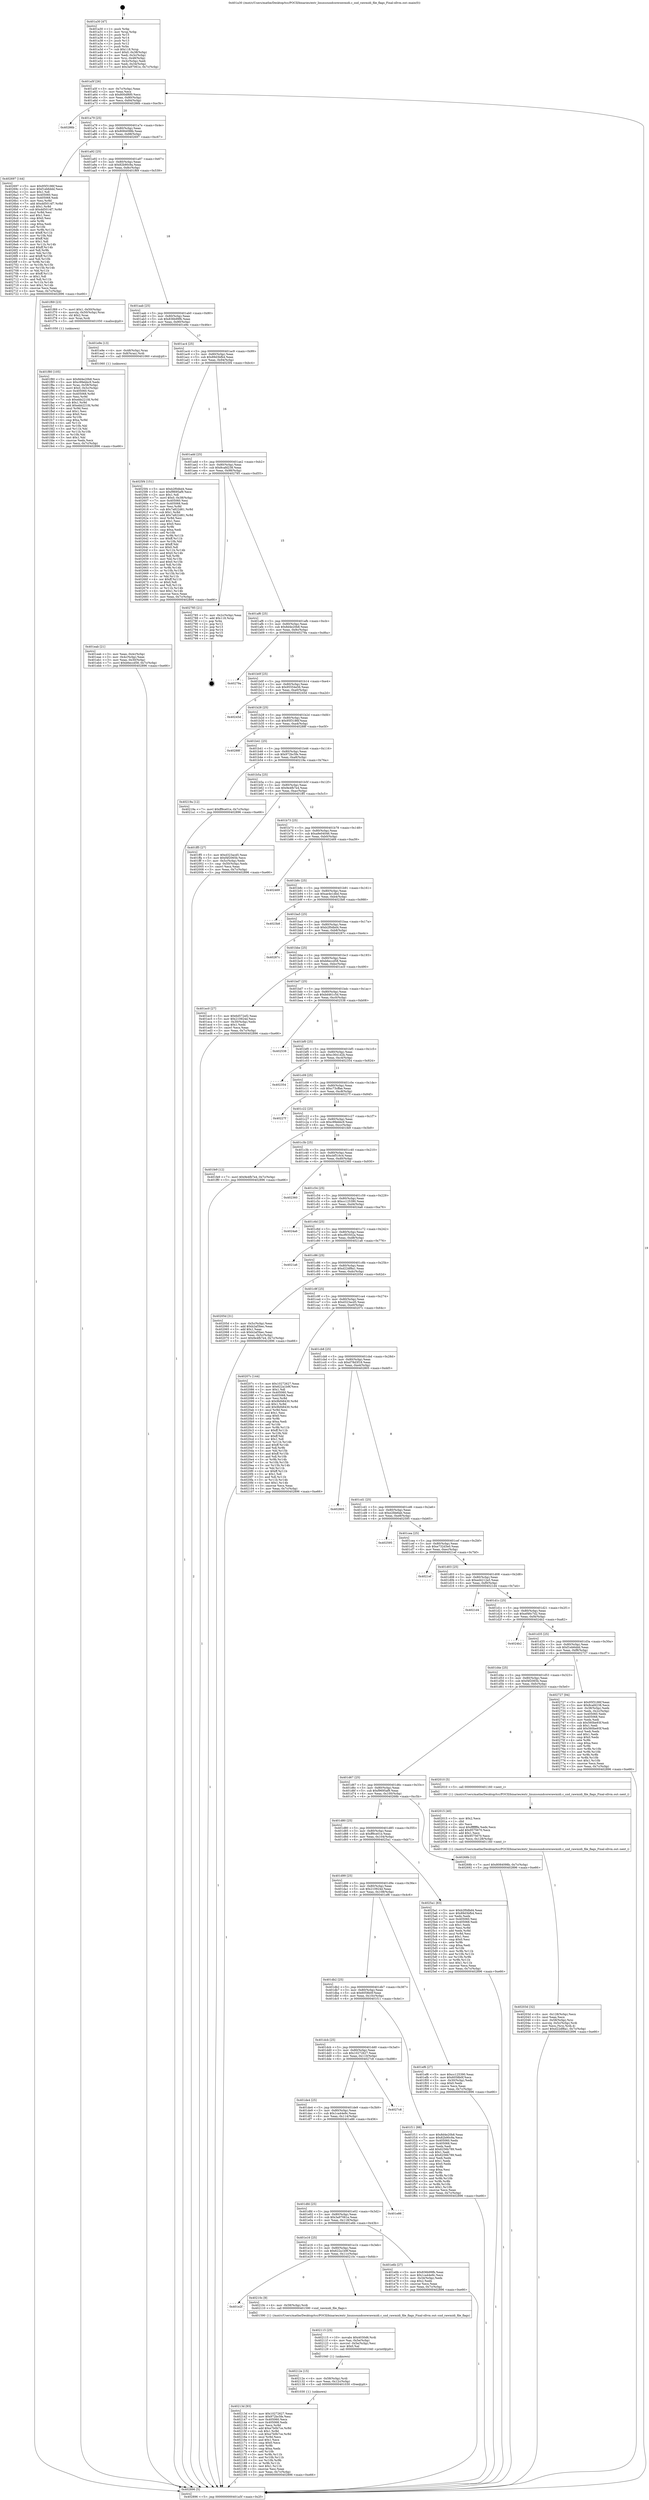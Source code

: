 digraph "0x401a30" {
  label = "0x401a30 (/mnt/c/Users/mathe/Desktop/tcc/POCII/binaries/extr_linuxsoundcorerawmidi.c_snd_rawmidi_file_flags_Final-ollvm.out::main(0))"
  labelloc = "t"
  node[shape=record]

  Entry [label="",width=0.3,height=0.3,shape=circle,fillcolor=black,style=filled]
  "0x401a5f" [label="{
     0x401a5f [26]\l
     | [instrs]\l
     &nbsp;&nbsp;0x401a5f \<+3\>: mov -0x7c(%rbp),%eax\l
     &nbsp;&nbsp;0x401a62 \<+2\>: mov %eax,%ecx\l
     &nbsp;&nbsp;0x401a64 \<+6\>: sub $0x800df6f0,%ecx\l
     &nbsp;&nbsp;0x401a6a \<+3\>: mov %eax,-0x80(%rbp)\l
     &nbsp;&nbsp;0x401a6d \<+6\>: mov %ecx,-0x84(%rbp)\l
     &nbsp;&nbsp;0x401a73 \<+6\>: je 000000000040286b \<main+0xe3b\>\l
  }"]
  "0x40286b" [label="{
     0x40286b\l
  }", style=dashed]
  "0x401a79" [label="{
     0x401a79 [25]\l
     | [instrs]\l
     &nbsp;&nbsp;0x401a79 \<+5\>: jmp 0000000000401a7e \<main+0x4e\>\l
     &nbsp;&nbsp;0x401a7e \<+3\>: mov -0x80(%rbp),%eax\l
     &nbsp;&nbsp;0x401a81 \<+5\>: sub $0x8084098b,%eax\l
     &nbsp;&nbsp;0x401a86 \<+6\>: mov %eax,-0x88(%rbp)\l
     &nbsp;&nbsp;0x401a8c \<+6\>: je 0000000000402697 \<main+0xc67\>\l
  }"]
  Exit [label="",width=0.3,height=0.3,shape=circle,fillcolor=black,style=filled,peripheries=2]
  "0x402697" [label="{
     0x402697 [144]\l
     | [instrs]\l
     &nbsp;&nbsp;0x402697 \<+5\>: mov $0x95f3186f,%eax\l
     &nbsp;&nbsp;0x40269c \<+5\>: mov $0xf1eb6ddd,%ecx\l
     &nbsp;&nbsp;0x4026a1 \<+2\>: mov $0x1,%dl\l
     &nbsp;&nbsp;0x4026a3 \<+7\>: mov 0x405060,%esi\l
     &nbsp;&nbsp;0x4026aa \<+7\>: mov 0x405068,%edi\l
     &nbsp;&nbsp;0x4026b1 \<+3\>: mov %esi,%r8d\l
     &nbsp;&nbsp;0x4026b4 \<+7\>: add $0xdd5014f7,%r8d\l
     &nbsp;&nbsp;0x4026bb \<+4\>: sub $0x1,%r8d\l
     &nbsp;&nbsp;0x4026bf \<+7\>: sub $0xdd5014f7,%r8d\l
     &nbsp;&nbsp;0x4026c6 \<+4\>: imul %r8d,%esi\l
     &nbsp;&nbsp;0x4026ca \<+3\>: and $0x1,%esi\l
     &nbsp;&nbsp;0x4026cd \<+3\>: cmp $0x0,%esi\l
     &nbsp;&nbsp;0x4026d0 \<+4\>: sete %r9b\l
     &nbsp;&nbsp;0x4026d4 \<+3\>: cmp $0xa,%edi\l
     &nbsp;&nbsp;0x4026d7 \<+4\>: setl %r10b\l
     &nbsp;&nbsp;0x4026db \<+3\>: mov %r9b,%r11b\l
     &nbsp;&nbsp;0x4026de \<+4\>: xor $0xff,%r11b\l
     &nbsp;&nbsp;0x4026e2 \<+3\>: mov %r10b,%bl\l
     &nbsp;&nbsp;0x4026e5 \<+3\>: xor $0xff,%bl\l
     &nbsp;&nbsp;0x4026e8 \<+3\>: xor $0x1,%dl\l
     &nbsp;&nbsp;0x4026eb \<+3\>: mov %r11b,%r14b\l
     &nbsp;&nbsp;0x4026ee \<+4\>: and $0xff,%r14b\l
     &nbsp;&nbsp;0x4026f2 \<+3\>: and %dl,%r9b\l
     &nbsp;&nbsp;0x4026f5 \<+3\>: mov %bl,%r15b\l
     &nbsp;&nbsp;0x4026f8 \<+4\>: and $0xff,%r15b\l
     &nbsp;&nbsp;0x4026fc \<+3\>: and %dl,%r10b\l
     &nbsp;&nbsp;0x4026ff \<+3\>: or %r9b,%r14b\l
     &nbsp;&nbsp;0x402702 \<+3\>: or %r10b,%r15b\l
     &nbsp;&nbsp;0x402705 \<+3\>: xor %r15b,%r14b\l
     &nbsp;&nbsp;0x402708 \<+3\>: or %bl,%r11b\l
     &nbsp;&nbsp;0x40270b \<+4\>: xor $0xff,%r11b\l
     &nbsp;&nbsp;0x40270f \<+3\>: or $0x1,%dl\l
     &nbsp;&nbsp;0x402712 \<+3\>: and %dl,%r11b\l
     &nbsp;&nbsp;0x402715 \<+3\>: or %r11b,%r14b\l
     &nbsp;&nbsp;0x402718 \<+4\>: test $0x1,%r14b\l
     &nbsp;&nbsp;0x40271c \<+3\>: cmovne %ecx,%eax\l
     &nbsp;&nbsp;0x40271f \<+3\>: mov %eax,-0x7c(%rbp)\l
     &nbsp;&nbsp;0x402722 \<+5\>: jmp 0000000000402896 \<main+0xe66\>\l
  }"]
  "0x401a92" [label="{
     0x401a92 [25]\l
     | [instrs]\l
     &nbsp;&nbsp;0x401a92 \<+5\>: jmp 0000000000401a97 \<main+0x67\>\l
     &nbsp;&nbsp;0x401a97 \<+3\>: mov -0x80(%rbp),%eax\l
     &nbsp;&nbsp;0x401a9a \<+5\>: sub $0x82b90c9a,%eax\l
     &nbsp;&nbsp;0x401a9f \<+6\>: mov %eax,-0x8c(%rbp)\l
     &nbsp;&nbsp;0x401aa5 \<+6\>: je 0000000000401f69 \<main+0x539\>\l
  }"]
  "0x40213d" [label="{
     0x40213d [93]\l
     | [instrs]\l
     &nbsp;&nbsp;0x40213d \<+5\>: mov $0x10272627,%eax\l
     &nbsp;&nbsp;0x402142 \<+5\>: mov $0x972bc5fe,%esi\l
     &nbsp;&nbsp;0x402147 \<+7\>: mov 0x405060,%ecx\l
     &nbsp;&nbsp;0x40214e \<+7\>: mov 0x405068,%edx\l
     &nbsp;&nbsp;0x402155 \<+3\>: mov %ecx,%r8d\l
     &nbsp;&nbsp;0x402158 \<+7\>: add $0xe7b0b7ce,%r8d\l
     &nbsp;&nbsp;0x40215f \<+4\>: sub $0x1,%r8d\l
     &nbsp;&nbsp;0x402163 \<+7\>: sub $0xe7b0b7ce,%r8d\l
     &nbsp;&nbsp;0x40216a \<+4\>: imul %r8d,%ecx\l
     &nbsp;&nbsp;0x40216e \<+3\>: and $0x1,%ecx\l
     &nbsp;&nbsp;0x402171 \<+3\>: cmp $0x0,%ecx\l
     &nbsp;&nbsp;0x402174 \<+4\>: sete %r9b\l
     &nbsp;&nbsp;0x402178 \<+3\>: cmp $0xa,%edx\l
     &nbsp;&nbsp;0x40217b \<+4\>: setl %r10b\l
     &nbsp;&nbsp;0x40217f \<+3\>: mov %r9b,%r11b\l
     &nbsp;&nbsp;0x402182 \<+3\>: and %r10b,%r11b\l
     &nbsp;&nbsp;0x402185 \<+3\>: xor %r10b,%r9b\l
     &nbsp;&nbsp;0x402188 \<+3\>: or %r9b,%r11b\l
     &nbsp;&nbsp;0x40218b \<+4\>: test $0x1,%r11b\l
     &nbsp;&nbsp;0x40218f \<+3\>: cmovne %esi,%eax\l
     &nbsp;&nbsp;0x402192 \<+3\>: mov %eax,-0x7c(%rbp)\l
     &nbsp;&nbsp;0x402195 \<+5\>: jmp 0000000000402896 \<main+0xe66\>\l
  }"]
  "0x401f69" [label="{
     0x401f69 [23]\l
     | [instrs]\l
     &nbsp;&nbsp;0x401f69 \<+7\>: movl $0x1,-0x50(%rbp)\l
     &nbsp;&nbsp;0x401f70 \<+4\>: movslq -0x50(%rbp),%rax\l
     &nbsp;&nbsp;0x401f74 \<+4\>: shl $0x2,%rax\l
     &nbsp;&nbsp;0x401f78 \<+3\>: mov %rax,%rdi\l
     &nbsp;&nbsp;0x401f7b \<+5\>: call 0000000000401050 \<malloc@plt\>\l
     | [calls]\l
     &nbsp;&nbsp;0x401050 \{1\} (unknown)\l
  }"]
  "0x401aab" [label="{
     0x401aab [25]\l
     | [instrs]\l
     &nbsp;&nbsp;0x401aab \<+5\>: jmp 0000000000401ab0 \<main+0x80\>\l
     &nbsp;&nbsp;0x401ab0 \<+3\>: mov -0x80(%rbp),%eax\l
     &nbsp;&nbsp;0x401ab3 \<+5\>: sub $0x836b99fb,%eax\l
     &nbsp;&nbsp;0x401ab8 \<+6\>: mov %eax,-0x90(%rbp)\l
     &nbsp;&nbsp;0x401abe \<+6\>: je 0000000000401e9e \<main+0x46e\>\l
  }"]
  "0x40212e" [label="{
     0x40212e [15]\l
     | [instrs]\l
     &nbsp;&nbsp;0x40212e \<+4\>: mov -0x58(%rbp),%rdi\l
     &nbsp;&nbsp;0x402132 \<+6\>: mov %eax,-0x12c(%rbp)\l
     &nbsp;&nbsp;0x402138 \<+5\>: call 0000000000401030 \<free@plt\>\l
     | [calls]\l
     &nbsp;&nbsp;0x401030 \{1\} (unknown)\l
  }"]
  "0x401e9e" [label="{
     0x401e9e [13]\l
     | [instrs]\l
     &nbsp;&nbsp;0x401e9e \<+4\>: mov -0x48(%rbp),%rax\l
     &nbsp;&nbsp;0x401ea2 \<+4\>: mov 0x8(%rax),%rdi\l
     &nbsp;&nbsp;0x401ea6 \<+5\>: call 0000000000401060 \<atoi@plt\>\l
     | [calls]\l
     &nbsp;&nbsp;0x401060 \{1\} (unknown)\l
  }"]
  "0x401ac4" [label="{
     0x401ac4 [25]\l
     | [instrs]\l
     &nbsp;&nbsp;0x401ac4 \<+5\>: jmp 0000000000401ac9 \<main+0x99\>\l
     &nbsp;&nbsp;0x401ac9 \<+3\>: mov -0x80(%rbp),%eax\l
     &nbsp;&nbsp;0x401acc \<+5\>: sub $0x89d3bfb4,%eax\l
     &nbsp;&nbsp;0x401ad1 \<+6\>: mov %eax,-0x94(%rbp)\l
     &nbsp;&nbsp;0x401ad7 \<+6\>: je 00000000004025f4 \<main+0xbc4\>\l
  }"]
  "0x402115" [label="{
     0x402115 [25]\l
     | [instrs]\l
     &nbsp;&nbsp;0x402115 \<+10\>: movabs $0x4030d6,%rdi\l
     &nbsp;&nbsp;0x40211f \<+4\>: mov %ax,-0x5e(%rbp)\l
     &nbsp;&nbsp;0x402123 \<+4\>: movzwl -0x5e(%rbp),%esi\l
     &nbsp;&nbsp;0x402127 \<+2\>: mov $0x0,%al\l
     &nbsp;&nbsp;0x402129 \<+5\>: call 0000000000401040 \<printf@plt\>\l
     | [calls]\l
     &nbsp;&nbsp;0x401040 \{1\} (unknown)\l
  }"]
  "0x4025f4" [label="{
     0x4025f4 [151]\l
     | [instrs]\l
     &nbsp;&nbsp;0x4025f4 \<+5\>: mov $0xb2f0dbd4,%eax\l
     &nbsp;&nbsp;0x4025f9 \<+5\>: mov $0xf9695af9,%ecx\l
     &nbsp;&nbsp;0x4025fe \<+2\>: mov $0x1,%dl\l
     &nbsp;&nbsp;0x402600 \<+7\>: movl $0x0,-0x38(%rbp)\l
     &nbsp;&nbsp;0x402607 \<+7\>: mov 0x405060,%esi\l
     &nbsp;&nbsp;0x40260e \<+7\>: mov 0x405068,%edi\l
     &nbsp;&nbsp;0x402615 \<+3\>: mov %esi,%r8d\l
     &nbsp;&nbsp;0x402618 \<+7\>: sub $0x7a822d61,%r8d\l
     &nbsp;&nbsp;0x40261f \<+4\>: sub $0x1,%r8d\l
     &nbsp;&nbsp;0x402623 \<+7\>: add $0x7a822d61,%r8d\l
     &nbsp;&nbsp;0x40262a \<+4\>: imul %r8d,%esi\l
     &nbsp;&nbsp;0x40262e \<+3\>: and $0x1,%esi\l
     &nbsp;&nbsp;0x402631 \<+3\>: cmp $0x0,%esi\l
     &nbsp;&nbsp;0x402634 \<+4\>: sete %r9b\l
     &nbsp;&nbsp;0x402638 \<+3\>: cmp $0xa,%edi\l
     &nbsp;&nbsp;0x40263b \<+4\>: setl %r10b\l
     &nbsp;&nbsp;0x40263f \<+3\>: mov %r9b,%r11b\l
     &nbsp;&nbsp;0x402642 \<+4\>: xor $0xff,%r11b\l
     &nbsp;&nbsp;0x402646 \<+3\>: mov %r10b,%bl\l
     &nbsp;&nbsp;0x402649 \<+3\>: xor $0xff,%bl\l
     &nbsp;&nbsp;0x40264c \<+3\>: xor $0x0,%dl\l
     &nbsp;&nbsp;0x40264f \<+3\>: mov %r11b,%r14b\l
     &nbsp;&nbsp;0x402652 \<+4\>: and $0x0,%r14b\l
     &nbsp;&nbsp;0x402656 \<+3\>: and %dl,%r9b\l
     &nbsp;&nbsp;0x402659 \<+3\>: mov %bl,%r15b\l
     &nbsp;&nbsp;0x40265c \<+4\>: and $0x0,%r15b\l
     &nbsp;&nbsp;0x402660 \<+3\>: and %dl,%r10b\l
     &nbsp;&nbsp;0x402663 \<+3\>: or %r9b,%r14b\l
     &nbsp;&nbsp;0x402666 \<+3\>: or %r10b,%r15b\l
     &nbsp;&nbsp;0x402669 \<+3\>: xor %r15b,%r14b\l
     &nbsp;&nbsp;0x40266c \<+3\>: or %bl,%r11b\l
     &nbsp;&nbsp;0x40266f \<+4\>: xor $0xff,%r11b\l
     &nbsp;&nbsp;0x402673 \<+3\>: or $0x0,%dl\l
     &nbsp;&nbsp;0x402676 \<+3\>: and %dl,%r11b\l
     &nbsp;&nbsp;0x402679 \<+3\>: or %r11b,%r14b\l
     &nbsp;&nbsp;0x40267c \<+4\>: test $0x1,%r14b\l
     &nbsp;&nbsp;0x402680 \<+3\>: cmovne %ecx,%eax\l
     &nbsp;&nbsp;0x402683 \<+3\>: mov %eax,-0x7c(%rbp)\l
     &nbsp;&nbsp;0x402686 \<+5\>: jmp 0000000000402896 \<main+0xe66\>\l
  }"]
  "0x401add" [label="{
     0x401add [25]\l
     | [instrs]\l
     &nbsp;&nbsp;0x401add \<+5\>: jmp 0000000000401ae2 \<main+0xb2\>\l
     &nbsp;&nbsp;0x401ae2 \<+3\>: mov -0x80(%rbp),%eax\l
     &nbsp;&nbsp;0x401ae5 \<+5\>: sub $0x8cafd238,%eax\l
     &nbsp;&nbsp;0x401aea \<+6\>: mov %eax,-0x98(%rbp)\l
     &nbsp;&nbsp;0x401af0 \<+6\>: je 0000000000402785 \<main+0xd55\>\l
  }"]
  "0x401e2f" [label="{
     0x401e2f\l
  }", style=dashed]
  "0x402785" [label="{
     0x402785 [21]\l
     | [instrs]\l
     &nbsp;&nbsp;0x402785 \<+3\>: mov -0x2c(%rbp),%eax\l
     &nbsp;&nbsp;0x402788 \<+7\>: add $0x118,%rsp\l
     &nbsp;&nbsp;0x40278f \<+1\>: pop %rbx\l
     &nbsp;&nbsp;0x402790 \<+2\>: pop %r12\l
     &nbsp;&nbsp;0x402792 \<+2\>: pop %r13\l
     &nbsp;&nbsp;0x402794 \<+2\>: pop %r14\l
     &nbsp;&nbsp;0x402796 \<+2\>: pop %r15\l
     &nbsp;&nbsp;0x402798 \<+1\>: pop %rbp\l
     &nbsp;&nbsp;0x402799 \<+1\>: ret\l
  }"]
  "0x401af6" [label="{
     0x401af6 [25]\l
     | [instrs]\l
     &nbsp;&nbsp;0x401af6 \<+5\>: jmp 0000000000401afb \<main+0xcb\>\l
     &nbsp;&nbsp;0x401afb \<+3\>: mov -0x80(%rbp),%eax\l
     &nbsp;&nbsp;0x401afe \<+5\>: sub $0x8d4e20b8,%eax\l
     &nbsp;&nbsp;0x401b03 \<+6\>: mov %eax,-0x9c(%rbp)\l
     &nbsp;&nbsp;0x401b09 \<+6\>: je 000000000040279a \<main+0xd6a\>\l
  }"]
  "0x40210c" [label="{
     0x40210c [9]\l
     | [instrs]\l
     &nbsp;&nbsp;0x40210c \<+4\>: mov -0x58(%rbp),%rdi\l
     &nbsp;&nbsp;0x402110 \<+5\>: call 0000000000401590 \<snd_rawmidi_file_flags\>\l
     | [calls]\l
     &nbsp;&nbsp;0x401590 \{1\} (/mnt/c/Users/mathe/Desktop/tcc/POCII/binaries/extr_linuxsoundcorerawmidi.c_snd_rawmidi_file_flags_Final-ollvm.out::snd_rawmidi_file_flags)\l
  }"]
  "0x40279a" [label="{
     0x40279a\l
  }", style=dashed]
  "0x401b0f" [label="{
     0x401b0f [25]\l
     | [instrs]\l
     &nbsp;&nbsp;0x401b0f \<+5\>: jmp 0000000000401b14 \<main+0xe4\>\l
     &nbsp;&nbsp;0x401b14 \<+3\>: mov -0x80(%rbp),%eax\l
     &nbsp;&nbsp;0x401b17 \<+5\>: sub $0x95554e56,%eax\l
     &nbsp;&nbsp;0x401b1c \<+6\>: mov %eax,-0xa0(%rbp)\l
     &nbsp;&nbsp;0x401b22 \<+6\>: je 000000000040245d \<main+0xa2d\>\l
  }"]
  "0x40203d" [label="{
     0x40203d [32]\l
     | [instrs]\l
     &nbsp;&nbsp;0x40203d \<+6\>: mov -0x128(%rbp),%ecx\l
     &nbsp;&nbsp;0x402043 \<+3\>: imul %eax,%ecx\l
     &nbsp;&nbsp;0x402046 \<+4\>: mov -0x58(%rbp),%rsi\l
     &nbsp;&nbsp;0x40204a \<+4\>: movslq -0x5c(%rbp),%rdi\l
     &nbsp;&nbsp;0x40204e \<+3\>: mov %ecx,(%rsi,%rdi,4)\l
     &nbsp;&nbsp;0x402051 \<+7\>: movl $0xd22df8a1,-0x7c(%rbp)\l
     &nbsp;&nbsp;0x402058 \<+5\>: jmp 0000000000402896 \<main+0xe66\>\l
  }"]
  "0x40245d" [label="{
     0x40245d\l
  }", style=dashed]
  "0x401b28" [label="{
     0x401b28 [25]\l
     | [instrs]\l
     &nbsp;&nbsp;0x401b28 \<+5\>: jmp 0000000000401b2d \<main+0xfd\>\l
     &nbsp;&nbsp;0x401b2d \<+3\>: mov -0x80(%rbp),%eax\l
     &nbsp;&nbsp;0x401b30 \<+5\>: sub $0x95f3186f,%eax\l
     &nbsp;&nbsp;0x401b35 \<+6\>: mov %eax,-0xa4(%rbp)\l
     &nbsp;&nbsp;0x401b3b \<+6\>: je 000000000040288f \<main+0xe5f\>\l
  }"]
  "0x402015" [label="{
     0x402015 [40]\l
     | [instrs]\l
     &nbsp;&nbsp;0x402015 \<+5\>: mov $0x2,%ecx\l
     &nbsp;&nbsp;0x40201a \<+1\>: cltd\l
     &nbsp;&nbsp;0x40201b \<+2\>: idiv %ecx\l
     &nbsp;&nbsp;0x40201d \<+6\>: imul $0xfffffffe,%edx,%ecx\l
     &nbsp;&nbsp;0x402023 \<+6\>: add $0x9575670,%ecx\l
     &nbsp;&nbsp;0x402029 \<+3\>: add $0x1,%ecx\l
     &nbsp;&nbsp;0x40202c \<+6\>: sub $0x9575670,%ecx\l
     &nbsp;&nbsp;0x402032 \<+6\>: mov %ecx,-0x128(%rbp)\l
     &nbsp;&nbsp;0x402038 \<+5\>: call 0000000000401160 \<next_i\>\l
     | [calls]\l
     &nbsp;&nbsp;0x401160 \{1\} (/mnt/c/Users/mathe/Desktop/tcc/POCII/binaries/extr_linuxsoundcorerawmidi.c_snd_rawmidi_file_flags_Final-ollvm.out::next_i)\l
  }"]
  "0x40288f" [label="{
     0x40288f\l
  }", style=dashed]
  "0x401b41" [label="{
     0x401b41 [25]\l
     | [instrs]\l
     &nbsp;&nbsp;0x401b41 \<+5\>: jmp 0000000000401b46 \<main+0x116\>\l
     &nbsp;&nbsp;0x401b46 \<+3\>: mov -0x80(%rbp),%eax\l
     &nbsp;&nbsp;0x401b49 \<+5\>: sub $0x972bc5fe,%eax\l
     &nbsp;&nbsp;0x401b4e \<+6\>: mov %eax,-0xa8(%rbp)\l
     &nbsp;&nbsp;0x401b54 \<+6\>: je 000000000040219a \<main+0x76a\>\l
  }"]
  "0x401f80" [label="{
     0x401f80 [105]\l
     | [instrs]\l
     &nbsp;&nbsp;0x401f80 \<+5\>: mov $0x8d4e20b8,%ecx\l
     &nbsp;&nbsp;0x401f85 \<+5\>: mov $0xc99ebbc9,%edx\l
     &nbsp;&nbsp;0x401f8a \<+4\>: mov %rax,-0x58(%rbp)\l
     &nbsp;&nbsp;0x401f8e \<+7\>: movl $0x0,-0x5c(%rbp)\l
     &nbsp;&nbsp;0x401f95 \<+7\>: mov 0x405060,%esi\l
     &nbsp;&nbsp;0x401f9c \<+8\>: mov 0x405068,%r8d\l
     &nbsp;&nbsp;0x401fa4 \<+3\>: mov %esi,%r9d\l
     &nbsp;&nbsp;0x401fa7 \<+7\>: sub $0xebb221fd,%r9d\l
     &nbsp;&nbsp;0x401fae \<+4\>: sub $0x1,%r9d\l
     &nbsp;&nbsp;0x401fb2 \<+7\>: add $0xebb221fd,%r9d\l
     &nbsp;&nbsp;0x401fb9 \<+4\>: imul %r9d,%esi\l
     &nbsp;&nbsp;0x401fbd \<+3\>: and $0x1,%esi\l
     &nbsp;&nbsp;0x401fc0 \<+3\>: cmp $0x0,%esi\l
     &nbsp;&nbsp;0x401fc3 \<+4\>: sete %r10b\l
     &nbsp;&nbsp;0x401fc7 \<+4\>: cmp $0xa,%r8d\l
     &nbsp;&nbsp;0x401fcb \<+4\>: setl %r11b\l
     &nbsp;&nbsp;0x401fcf \<+3\>: mov %r10b,%bl\l
     &nbsp;&nbsp;0x401fd2 \<+3\>: and %r11b,%bl\l
     &nbsp;&nbsp;0x401fd5 \<+3\>: xor %r11b,%r10b\l
     &nbsp;&nbsp;0x401fd8 \<+3\>: or %r10b,%bl\l
     &nbsp;&nbsp;0x401fdb \<+3\>: test $0x1,%bl\l
     &nbsp;&nbsp;0x401fde \<+3\>: cmovne %edx,%ecx\l
     &nbsp;&nbsp;0x401fe1 \<+3\>: mov %ecx,-0x7c(%rbp)\l
     &nbsp;&nbsp;0x401fe4 \<+5\>: jmp 0000000000402896 \<main+0xe66\>\l
  }"]
  "0x40219a" [label="{
     0x40219a [12]\l
     | [instrs]\l
     &nbsp;&nbsp;0x40219a \<+7\>: movl $0xff9ce01e,-0x7c(%rbp)\l
     &nbsp;&nbsp;0x4021a1 \<+5\>: jmp 0000000000402896 \<main+0xe66\>\l
  }"]
  "0x401b5a" [label="{
     0x401b5a [25]\l
     | [instrs]\l
     &nbsp;&nbsp;0x401b5a \<+5\>: jmp 0000000000401b5f \<main+0x12f\>\l
     &nbsp;&nbsp;0x401b5f \<+3\>: mov -0x80(%rbp),%eax\l
     &nbsp;&nbsp;0x401b62 \<+5\>: sub $0x9e4fb7e4,%eax\l
     &nbsp;&nbsp;0x401b67 \<+6\>: mov %eax,-0xac(%rbp)\l
     &nbsp;&nbsp;0x401b6d \<+6\>: je 0000000000401ff5 \<main+0x5c5\>\l
  }"]
  "0x401eab" [label="{
     0x401eab [21]\l
     | [instrs]\l
     &nbsp;&nbsp;0x401eab \<+3\>: mov %eax,-0x4c(%rbp)\l
     &nbsp;&nbsp;0x401eae \<+3\>: mov -0x4c(%rbp),%eax\l
     &nbsp;&nbsp;0x401eb1 \<+3\>: mov %eax,-0x30(%rbp)\l
     &nbsp;&nbsp;0x401eb4 \<+7\>: movl $0xb6eccd58,-0x7c(%rbp)\l
     &nbsp;&nbsp;0x401ebb \<+5\>: jmp 0000000000402896 \<main+0xe66\>\l
  }"]
  "0x401ff5" [label="{
     0x401ff5 [27]\l
     | [instrs]\l
     &nbsp;&nbsp;0x401ff5 \<+5\>: mov $0xd323acd5,%eax\l
     &nbsp;&nbsp;0x401ffa \<+5\>: mov $0xf4f2065b,%ecx\l
     &nbsp;&nbsp;0x401fff \<+3\>: mov -0x5c(%rbp),%edx\l
     &nbsp;&nbsp;0x402002 \<+3\>: cmp -0x50(%rbp),%edx\l
     &nbsp;&nbsp;0x402005 \<+3\>: cmovl %ecx,%eax\l
     &nbsp;&nbsp;0x402008 \<+3\>: mov %eax,-0x7c(%rbp)\l
     &nbsp;&nbsp;0x40200b \<+5\>: jmp 0000000000402896 \<main+0xe66\>\l
  }"]
  "0x401b73" [label="{
     0x401b73 [25]\l
     | [instrs]\l
     &nbsp;&nbsp;0x401b73 \<+5\>: jmp 0000000000401b78 \<main+0x148\>\l
     &nbsp;&nbsp;0x401b78 \<+3\>: mov -0x80(%rbp),%eax\l
     &nbsp;&nbsp;0x401b7b \<+5\>: sub $0xa9e04046,%eax\l
     &nbsp;&nbsp;0x401b80 \<+6\>: mov %eax,-0xb0(%rbp)\l
     &nbsp;&nbsp;0x401b86 \<+6\>: je 0000000000402469 \<main+0xa39\>\l
  }"]
  "0x401a30" [label="{
     0x401a30 [47]\l
     | [instrs]\l
     &nbsp;&nbsp;0x401a30 \<+1\>: push %rbp\l
     &nbsp;&nbsp;0x401a31 \<+3\>: mov %rsp,%rbp\l
     &nbsp;&nbsp;0x401a34 \<+2\>: push %r15\l
     &nbsp;&nbsp;0x401a36 \<+2\>: push %r14\l
     &nbsp;&nbsp;0x401a38 \<+2\>: push %r13\l
     &nbsp;&nbsp;0x401a3a \<+2\>: push %r12\l
     &nbsp;&nbsp;0x401a3c \<+1\>: push %rbx\l
     &nbsp;&nbsp;0x401a3d \<+7\>: sub $0x118,%rsp\l
     &nbsp;&nbsp;0x401a44 \<+7\>: movl $0x0,-0x38(%rbp)\l
     &nbsp;&nbsp;0x401a4b \<+3\>: mov %edi,-0x3c(%rbp)\l
     &nbsp;&nbsp;0x401a4e \<+4\>: mov %rsi,-0x48(%rbp)\l
     &nbsp;&nbsp;0x401a52 \<+3\>: mov -0x3c(%rbp),%edi\l
     &nbsp;&nbsp;0x401a55 \<+3\>: mov %edi,-0x34(%rbp)\l
     &nbsp;&nbsp;0x401a58 \<+7\>: movl $0x3a97061e,-0x7c(%rbp)\l
  }"]
  "0x402469" [label="{
     0x402469\l
  }", style=dashed]
  "0x401b8c" [label="{
     0x401b8c [25]\l
     | [instrs]\l
     &nbsp;&nbsp;0x401b8c \<+5\>: jmp 0000000000401b91 \<main+0x161\>\l
     &nbsp;&nbsp;0x401b91 \<+3\>: mov -0x80(%rbp),%eax\l
     &nbsp;&nbsp;0x401b94 \<+5\>: sub $0xae4e1dbd,%eax\l
     &nbsp;&nbsp;0x401b99 \<+6\>: mov %eax,-0xb4(%rbp)\l
     &nbsp;&nbsp;0x401b9f \<+6\>: je 00000000004023b8 \<main+0x988\>\l
  }"]
  "0x402896" [label="{
     0x402896 [5]\l
     | [instrs]\l
     &nbsp;&nbsp;0x402896 \<+5\>: jmp 0000000000401a5f \<main+0x2f\>\l
  }"]
  "0x4023b8" [label="{
     0x4023b8\l
  }", style=dashed]
  "0x401ba5" [label="{
     0x401ba5 [25]\l
     | [instrs]\l
     &nbsp;&nbsp;0x401ba5 \<+5\>: jmp 0000000000401baa \<main+0x17a\>\l
     &nbsp;&nbsp;0x401baa \<+3\>: mov -0x80(%rbp),%eax\l
     &nbsp;&nbsp;0x401bad \<+5\>: sub $0xb2f0dbd4,%eax\l
     &nbsp;&nbsp;0x401bb2 \<+6\>: mov %eax,-0xb8(%rbp)\l
     &nbsp;&nbsp;0x401bb8 \<+6\>: je 000000000040287c \<main+0xe4c\>\l
  }"]
  "0x401e16" [label="{
     0x401e16 [25]\l
     | [instrs]\l
     &nbsp;&nbsp;0x401e16 \<+5\>: jmp 0000000000401e1b \<main+0x3eb\>\l
     &nbsp;&nbsp;0x401e1b \<+3\>: mov -0x80(%rbp),%eax\l
     &nbsp;&nbsp;0x401e1e \<+5\>: sub $0x622a1b9f,%eax\l
     &nbsp;&nbsp;0x401e23 \<+6\>: mov %eax,-0x11c(%rbp)\l
     &nbsp;&nbsp;0x401e29 \<+6\>: je 000000000040210c \<main+0x6dc\>\l
  }"]
  "0x40287c" [label="{
     0x40287c\l
  }", style=dashed]
  "0x401bbe" [label="{
     0x401bbe [25]\l
     | [instrs]\l
     &nbsp;&nbsp;0x401bbe \<+5\>: jmp 0000000000401bc3 \<main+0x193\>\l
     &nbsp;&nbsp;0x401bc3 \<+3\>: mov -0x80(%rbp),%eax\l
     &nbsp;&nbsp;0x401bc6 \<+5\>: sub $0xb6eccd58,%eax\l
     &nbsp;&nbsp;0x401bcb \<+6\>: mov %eax,-0xbc(%rbp)\l
     &nbsp;&nbsp;0x401bd1 \<+6\>: je 0000000000401ec0 \<main+0x490\>\l
  }"]
  "0x401e6b" [label="{
     0x401e6b [27]\l
     | [instrs]\l
     &nbsp;&nbsp;0x401e6b \<+5\>: mov $0x836b99fb,%eax\l
     &nbsp;&nbsp;0x401e70 \<+5\>: mov $0x1ca44e9c,%ecx\l
     &nbsp;&nbsp;0x401e75 \<+3\>: mov -0x34(%rbp),%edx\l
     &nbsp;&nbsp;0x401e78 \<+3\>: cmp $0x2,%edx\l
     &nbsp;&nbsp;0x401e7b \<+3\>: cmovne %ecx,%eax\l
     &nbsp;&nbsp;0x401e7e \<+3\>: mov %eax,-0x7c(%rbp)\l
     &nbsp;&nbsp;0x401e81 \<+5\>: jmp 0000000000402896 \<main+0xe66\>\l
  }"]
  "0x401ec0" [label="{
     0x401ec0 [27]\l
     | [instrs]\l
     &nbsp;&nbsp;0x401ec0 \<+5\>: mov $0x6d572ef2,%eax\l
     &nbsp;&nbsp;0x401ec5 \<+5\>: mov $0x210924d,%ecx\l
     &nbsp;&nbsp;0x401eca \<+3\>: mov -0x30(%rbp),%edx\l
     &nbsp;&nbsp;0x401ecd \<+3\>: cmp $0x1,%edx\l
     &nbsp;&nbsp;0x401ed0 \<+3\>: cmovl %ecx,%eax\l
     &nbsp;&nbsp;0x401ed3 \<+3\>: mov %eax,-0x7c(%rbp)\l
     &nbsp;&nbsp;0x401ed6 \<+5\>: jmp 0000000000402896 \<main+0xe66\>\l
  }"]
  "0x401bd7" [label="{
     0x401bd7 [25]\l
     | [instrs]\l
     &nbsp;&nbsp;0x401bd7 \<+5\>: jmp 0000000000401bdc \<main+0x1ac\>\l
     &nbsp;&nbsp;0x401bdc \<+3\>: mov -0x80(%rbp),%eax\l
     &nbsp;&nbsp;0x401bdf \<+5\>: sub $0xbd461c5d,%eax\l
     &nbsp;&nbsp;0x401be4 \<+6\>: mov %eax,-0xc0(%rbp)\l
     &nbsp;&nbsp;0x401bea \<+6\>: je 0000000000402538 \<main+0xb08\>\l
  }"]
  "0x401dfd" [label="{
     0x401dfd [25]\l
     | [instrs]\l
     &nbsp;&nbsp;0x401dfd \<+5\>: jmp 0000000000401e02 \<main+0x3d2\>\l
     &nbsp;&nbsp;0x401e02 \<+3\>: mov -0x80(%rbp),%eax\l
     &nbsp;&nbsp;0x401e05 \<+5\>: sub $0x3a97061e,%eax\l
     &nbsp;&nbsp;0x401e0a \<+6\>: mov %eax,-0x118(%rbp)\l
     &nbsp;&nbsp;0x401e10 \<+6\>: je 0000000000401e6b \<main+0x43b\>\l
  }"]
  "0x402538" [label="{
     0x402538\l
  }", style=dashed]
  "0x401bf0" [label="{
     0x401bf0 [25]\l
     | [instrs]\l
     &nbsp;&nbsp;0x401bf0 \<+5\>: jmp 0000000000401bf5 \<main+0x1c5\>\l
     &nbsp;&nbsp;0x401bf5 \<+3\>: mov -0x80(%rbp),%eax\l
     &nbsp;&nbsp;0x401bf8 \<+5\>: sub $0xc3641d2b,%eax\l
     &nbsp;&nbsp;0x401bfd \<+6\>: mov %eax,-0xc4(%rbp)\l
     &nbsp;&nbsp;0x401c03 \<+6\>: je 0000000000402354 \<main+0x924\>\l
  }"]
  "0x401e86" [label="{
     0x401e86\l
  }", style=dashed]
  "0x402354" [label="{
     0x402354\l
  }", style=dashed]
  "0x401c09" [label="{
     0x401c09 [25]\l
     | [instrs]\l
     &nbsp;&nbsp;0x401c09 \<+5\>: jmp 0000000000401c0e \<main+0x1de\>\l
     &nbsp;&nbsp;0x401c0e \<+3\>: mov -0x80(%rbp),%eax\l
     &nbsp;&nbsp;0x401c11 \<+5\>: sub $0xc73cffae,%eax\l
     &nbsp;&nbsp;0x401c16 \<+6\>: mov %eax,-0xc8(%rbp)\l
     &nbsp;&nbsp;0x401c1c \<+6\>: je 000000000040227f \<main+0x84f\>\l
  }"]
  "0x401de4" [label="{
     0x401de4 [25]\l
     | [instrs]\l
     &nbsp;&nbsp;0x401de4 \<+5\>: jmp 0000000000401de9 \<main+0x3b9\>\l
     &nbsp;&nbsp;0x401de9 \<+3\>: mov -0x80(%rbp),%eax\l
     &nbsp;&nbsp;0x401dec \<+5\>: sub $0x1ca44e9c,%eax\l
     &nbsp;&nbsp;0x401df1 \<+6\>: mov %eax,-0x114(%rbp)\l
     &nbsp;&nbsp;0x401df7 \<+6\>: je 0000000000401e86 \<main+0x456\>\l
  }"]
  "0x40227f" [label="{
     0x40227f\l
  }", style=dashed]
  "0x401c22" [label="{
     0x401c22 [25]\l
     | [instrs]\l
     &nbsp;&nbsp;0x401c22 \<+5\>: jmp 0000000000401c27 \<main+0x1f7\>\l
     &nbsp;&nbsp;0x401c27 \<+3\>: mov -0x80(%rbp),%eax\l
     &nbsp;&nbsp;0x401c2a \<+5\>: sub $0xc99ebbc9,%eax\l
     &nbsp;&nbsp;0x401c2f \<+6\>: mov %eax,-0xcc(%rbp)\l
     &nbsp;&nbsp;0x401c35 \<+6\>: je 0000000000401fe9 \<main+0x5b9\>\l
  }"]
  "0x4027c8" [label="{
     0x4027c8\l
  }", style=dashed]
  "0x401fe9" [label="{
     0x401fe9 [12]\l
     | [instrs]\l
     &nbsp;&nbsp;0x401fe9 \<+7\>: movl $0x9e4fb7e4,-0x7c(%rbp)\l
     &nbsp;&nbsp;0x401ff0 \<+5\>: jmp 0000000000402896 \<main+0xe66\>\l
  }"]
  "0x401c3b" [label="{
     0x401c3b [25]\l
     | [instrs]\l
     &nbsp;&nbsp;0x401c3b \<+5\>: jmp 0000000000401c40 \<main+0x210\>\l
     &nbsp;&nbsp;0x401c40 \<+3\>: mov -0x80(%rbp),%eax\l
     &nbsp;&nbsp;0x401c43 \<+5\>: sub $0xcbf516c4,%eax\l
     &nbsp;&nbsp;0x401c48 \<+6\>: mov %eax,-0xd0(%rbp)\l
     &nbsp;&nbsp;0x401c4e \<+6\>: je 0000000000402360 \<main+0x930\>\l
  }"]
  "0x401dcb" [label="{
     0x401dcb [25]\l
     | [instrs]\l
     &nbsp;&nbsp;0x401dcb \<+5\>: jmp 0000000000401dd0 \<main+0x3a0\>\l
     &nbsp;&nbsp;0x401dd0 \<+3\>: mov -0x80(%rbp),%eax\l
     &nbsp;&nbsp;0x401dd3 \<+5\>: sub $0x10272627,%eax\l
     &nbsp;&nbsp;0x401dd8 \<+6\>: mov %eax,-0x110(%rbp)\l
     &nbsp;&nbsp;0x401dde \<+6\>: je 00000000004027c8 \<main+0xd98\>\l
  }"]
  "0x402360" [label="{
     0x402360\l
  }", style=dashed]
  "0x401c54" [label="{
     0x401c54 [25]\l
     | [instrs]\l
     &nbsp;&nbsp;0x401c54 \<+5\>: jmp 0000000000401c59 \<main+0x229\>\l
     &nbsp;&nbsp;0x401c59 \<+3\>: mov -0x80(%rbp),%eax\l
     &nbsp;&nbsp;0x401c5c \<+5\>: sub $0xcc125390,%eax\l
     &nbsp;&nbsp;0x401c61 \<+6\>: mov %eax,-0xd4(%rbp)\l
     &nbsp;&nbsp;0x401c67 \<+6\>: je 00000000004024a6 \<main+0xa76\>\l
  }"]
  "0x401f11" [label="{
     0x401f11 [88]\l
     | [instrs]\l
     &nbsp;&nbsp;0x401f11 \<+5\>: mov $0x8d4e20b8,%eax\l
     &nbsp;&nbsp;0x401f16 \<+5\>: mov $0x82b90c9a,%ecx\l
     &nbsp;&nbsp;0x401f1b \<+7\>: mov 0x405060,%edx\l
     &nbsp;&nbsp;0x401f22 \<+7\>: mov 0x405068,%esi\l
     &nbsp;&nbsp;0x401f29 \<+2\>: mov %edx,%edi\l
     &nbsp;&nbsp;0x401f2b \<+6\>: add $0x6256b789,%edi\l
     &nbsp;&nbsp;0x401f31 \<+3\>: sub $0x1,%edi\l
     &nbsp;&nbsp;0x401f34 \<+6\>: sub $0x6256b789,%edi\l
     &nbsp;&nbsp;0x401f3a \<+3\>: imul %edi,%edx\l
     &nbsp;&nbsp;0x401f3d \<+3\>: and $0x1,%edx\l
     &nbsp;&nbsp;0x401f40 \<+3\>: cmp $0x0,%edx\l
     &nbsp;&nbsp;0x401f43 \<+4\>: sete %r8b\l
     &nbsp;&nbsp;0x401f47 \<+3\>: cmp $0xa,%esi\l
     &nbsp;&nbsp;0x401f4a \<+4\>: setl %r9b\l
     &nbsp;&nbsp;0x401f4e \<+3\>: mov %r8b,%r10b\l
     &nbsp;&nbsp;0x401f51 \<+3\>: and %r9b,%r10b\l
     &nbsp;&nbsp;0x401f54 \<+3\>: xor %r9b,%r8b\l
     &nbsp;&nbsp;0x401f57 \<+3\>: or %r8b,%r10b\l
     &nbsp;&nbsp;0x401f5a \<+4\>: test $0x1,%r10b\l
     &nbsp;&nbsp;0x401f5e \<+3\>: cmovne %ecx,%eax\l
     &nbsp;&nbsp;0x401f61 \<+3\>: mov %eax,-0x7c(%rbp)\l
     &nbsp;&nbsp;0x401f64 \<+5\>: jmp 0000000000402896 \<main+0xe66\>\l
  }"]
  "0x4024a6" [label="{
     0x4024a6\l
  }", style=dashed]
  "0x401c6d" [label="{
     0x401c6d [25]\l
     | [instrs]\l
     &nbsp;&nbsp;0x401c6d \<+5\>: jmp 0000000000401c72 \<main+0x242\>\l
     &nbsp;&nbsp;0x401c72 \<+3\>: mov -0x80(%rbp),%eax\l
     &nbsp;&nbsp;0x401c75 \<+5\>: sub $0xcf93502a,%eax\l
     &nbsp;&nbsp;0x401c7a \<+6\>: mov %eax,-0xd8(%rbp)\l
     &nbsp;&nbsp;0x401c80 \<+6\>: je 00000000004021a6 \<main+0x776\>\l
  }"]
  "0x401db2" [label="{
     0x401db2 [25]\l
     | [instrs]\l
     &nbsp;&nbsp;0x401db2 \<+5\>: jmp 0000000000401db7 \<main+0x387\>\l
     &nbsp;&nbsp;0x401db7 \<+3\>: mov -0x80(%rbp),%eax\l
     &nbsp;&nbsp;0x401dba \<+5\>: sub $0x6058b0f,%eax\l
     &nbsp;&nbsp;0x401dbf \<+6\>: mov %eax,-0x10c(%rbp)\l
     &nbsp;&nbsp;0x401dc5 \<+6\>: je 0000000000401f11 \<main+0x4e1\>\l
  }"]
  "0x4021a6" [label="{
     0x4021a6\l
  }", style=dashed]
  "0x401c86" [label="{
     0x401c86 [25]\l
     | [instrs]\l
     &nbsp;&nbsp;0x401c86 \<+5\>: jmp 0000000000401c8b \<main+0x25b\>\l
     &nbsp;&nbsp;0x401c8b \<+3\>: mov -0x80(%rbp),%eax\l
     &nbsp;&nbsp;0x401c8e \<+5\>: sub $0xd22df8a1,%eax\l
     &nbsp;&nbsp;0x401c93 \<+6\>: mov %eax,-0xdc(%rbp)\l
     &nbsp;&nbsp;0x401c99 \<+6\>: je 000000000040205d \<main+0x62d\>\l
  }"]
  "0x401ef6" [label="{
     0x401ef6 [27]\l
     | [instrs]\l
     &nbsp;&nbsp;0x401ef6 \<+5\>: mov $0xcc125390,%eax\l
     &nbsp;&nbsp;0x401efb \<+5\>: mov $0x6058b0f,%ecx\l
     &nbsp;&nbsp;0x401f00 \<+3\>: mov -0x30(%rbp),%edx\l
     &nbsp;&nbsp;0x401f03 \<+3\>: cmp $0x0,%edx\l
     &nbsp;&nbsp;0x401f06 \<+3\>: cmove %ecx,%eax\l
     &nbsp;&nbsp;0x401f09 \<+3\>: mov %eax,-0x7c(%rbp)\l
     &nbsp;&nbsp;0x401f0c \<+5\>: jmp 0000000000402896 \<main+0xe66\>\l
  }"]
  "0x40205d" [label="{
     0x40205d [31]\l
     | [instrs]\l
     &nbsp;&nbsp;0x40205d \<+3\>: mov -0x5c(%rbp),%eax\l
     &nbsp;&nbsp;0x402060 \<+5\>: add $0xb2af3bec,%eax\l
     &nbsp;&nbsp;0x402065 \<+3\>: add $0x1,%eax\l
     &nbsp;&nbsp;0x402068 \<+5\>: sub $0xb2af3bec,%eax\l
     &nbsp;&nbsp;0x40206d \<+3\>: mov %eax,-0x5c(%rbp)\l
     &nbsp;&nbsp;0x402070 \<+7\>: movl $0x9e4fb7e4,-0x7c(%rbp)\l
     &nbsp;&nbsp;0x402077 \<+5\>: jmp 0000000000402896 \<main+0xe66\>\l
  }"]
  "0x401c9f" [label="{
     0x401c9f [25]\l
     | [instrs]\l
     &nbsp;&nbsp;0x401c9f \<+5\>: jmp 0000000000401ca4 \<main+0x274\>\l
     &nbsp;&nbsp;0x401ca4 \<+3\>: mov -0x80(%rbp),%eax\l
     &nbsp;&nbsp;0x401ca7 \<+5\>: sub $0xd323acd5,%eax\l
     &nbsp;&nbsp;0x401cac \<+6\>: mov %eax,-0xe0(%rbp)\l
     &nbsp;&nbsp;0x401cb2 \<+6\>: je 000000000040207c \<main+0x64c\>\l
  }"]
  "0x401d99" [label="{
     0x401d99 [25]\l
     | [instrs]\l
     &nbsp;&nbsp;0x401d99 \<+5\>: jmp 0000000000401d9e \<main+0x36e\>\l
     &nbsp;&nbsp;0x401d9e \<+3\>: mov -0x80(%rbp),%eax\l
     &nbsp;&nbsp;0x401da1 \<+5\>: sub $0x210924d,%eax\l
     &nbsp;&nbsp;0x401da6 \<+6\>: mov %eax,-0x108(%rbp)\l
     &nbsp;&nbsp;0x401dac \<+6\>: je 0000000000401ef6 \<main+0x4c6\>\l
  }"]
  "0x40207c" [label="{
     0x40207c [144]\l
     | [instrs]\l
     &nbsp;&nbsp;0x40207c \<+5\>: mov $0x10272627,%eax\l
     &nbsp;&nbsp;0x402081 \<+5\>: mov $0x622a1b9f,%ecx\l
     &nbsp;&nbsp;0x402086 \<+2\>: mov $0x1,%dl\l
     &nbsp;&nbsp;0x402088 \<+7\>: mov 0x405060,%esi\l
     &nbsp;&nbsp;0x40208f \<+7\>: mov 0x405068,%edi\l
     &nbsp;&nbsp;0x402096 \<+3\>: mov %esi,%r8d\l
     &nbsp;&nbsp;0x402099 \<+7\>: sub $0x9bf48430,%r8d\l
     &nbsp;&nbsp;0x4020a0 \<+4\>: sub $0x1,%r8d\l
     &nbsp;&nbsp;0x4020a4 \<+7\>: add $0x9bf48430,%r8d\l
     &nbsp;&nbsp;0x4020ab \<+4\>: imul %r8d,%esi\l
     &nbsp;&nbsp;0x4020af \<+3\>: and $0x1,%esi\l
     &nbsp;&nbsp;0x4020b2 \<+3\>: cmp $0x0,%esi\l
     &nbsp;&nbsp;0x4020b5 \<+4\>: sete %r9b\l
     &nbsp;&nbsp;0x4020b9 \<+3\>: cmp $0xa,%edi\l
     &nbsp;&nbsp;0x4020bc \<+4\>: setl %r10b\l
     &nbsp;&nbsp;0x4020c0 \<+3\>: mov %r9b,%r11b\l
     &nbsp;&nbsp;0x4020c3 \<+4\>: xor $0xff,%r11b\l
     &nbsp;&nbsp;0x4020c7 \<+3\>: mov %r10b,%bl\l
     &nbsp;&nbsp;0x4020ca \<+3\>: xor $0xff,%bl\l
     &nbsp;&nbsp;0x4020cd \<+3\>: xor $0x1,%dl\l
     &nbsp;&nbsp;0x4020d0 \<+3\>: mov %r11b,%r14b\l
     &nbsp;&nbsp;0x4020d3 \<+4\>: and $0xff,%r14b\l
     &nbsp;&nbsp;0x4020d7 \<+3\>: and %dl,%r9b\l
     &nbsp;&nbsp;0x4020da \<+3\>: mov %bl,%r15b\l
     &nbsp;&nbsp;0x4020dd \<+4\>: and $0xff,%r15b\l
     &nbsp;&nbsp;0x4020e1 \<+3\>: and %dl,%r10b\l
     &nbsp;&nbsp;0x4020e4 \<+3\>: or %r9b,%r14b\l
     &nbsp;&nbsp;0x4020e7 \<+3\>: or %r10b,%r15b\l
     &nbsp;&nbsp;0x4020ea \<+3\>: xor %r15b,%r14b\l
     &nbsp;&nbsp;0x4020ed \<+3\>: or %bl,%r11b\l
     &nbsp;&nbsp;0x4020f0 \<+4\>: xor $0xff,%r11b\l
     &nbsp;&nbsp;0x4020f4 \<+3\>: or $0x1,%dl\l
     &nbsp;&nbsp;0x4020f7 \<+3\>: and %dl,%r11b\l
     &nbsp;&nbsp;0x4020fa \<+3\>: or %r11b,%r14b\l
     &nbsp;&nbsp;0x4020fd \<+4\>: test $0x1,%r14b\l
     &nbsp;&nbsp;0x402101 \<+3\>: cmovne %ecx,%eax\l
     &nbsp;&nbsp;0x402104 \<+3\>: mov %eax,-0x7c(%rbp)\l
     &nbsp;&nbsp;0x402107 \<+5\>: jmp 0000000000402896 \<main+0xe66\>\l
  }"]
  "0x401cb8" [label="{
     0x401cb8 [25]\l
     | [instrs]\l
     &nbsp;&nbsp;0x401cb8 \<+5\>: jmp 0000000000401cbd \<main+0x28d\>\l
     &nbsp;&nbsp;0x401cbd \<+3\>: mov -0x80(%rbp),%eax\l
     &nbsp;&nbsp;0x401cc0 \<+5\>: sub $0xd78d3f18,%eax\l
     &nbsp;&nbsp;0x401cc5 \<+6\>: mov %eax,-0xe4(%rbp)\l
     &nbsp;&nbsp;0x401ccb \<+6\>: je 0000000000402805 \<main+0xdd5\>\l
  }"]
  "0x4025a1" [label="{
     0x4025a1 [83]\l
     | [instrs]\l
     &nbsp;&nbsp;0x4025a1 \<+5\>: mov $0xb2f0dbd4,%eax\l
     &nbsp;&nbsp;0x4025a6 \<+5\>: mov $0x89d3bfb4,%ecx\l
     &nbsp;&nbsp;0x4025ab \<+2\>: xor %edx,%edx\l
     &nbsp;&nbsp;0x4025ad \<+7\>: mov 0x405060,%esi\l
     &nbsp;&nbsp;0x4025b4 \<+7\>: mov 0x405068,%edi\l
     &nbsp;&nbsp;0x4025bb \<+3\>: sub $0x1,%edx\l
     &nbsp;&nbsp;0x4025be \<+3\>: mov %esi,%r8d\l
     &nbsp;&nbsp;0x4025c1 \<+3\>: add %edx,%r8d\l
     &nbsp;&nbsp;0x4025c4 \<+4\>: imul %r8d,%esi\l
     &nbsp;&nbsp;0x4025c8 \<+3\>: and $0x1,%esi\l
     &nbsp;&nbsp;0x4025cb \<+3\>: cmp $0x0,%esi\l
     &nbsp;&nbsp;0x4025ce \<+4\>: sete %r9b\l
     &nbsp;&nbsp;0x4025d2 \<+3\>: cmp $0xa,%edi\l
     &nbsp;&nbsp;0x4025d5 \<+4\>: setl %r10b\l
     &nbsp;&nbsp;0x4025d9 \<+3\>: mov %r9b,%r11b\l
     &nbsp;&nbsp;0x4025dc \<+3\>: and %r10b,%r11b\l
     &nbsp;&nbsp;0x4025df \<+3\>: xor %r10b,%r9b\l
     &nbsp;&nbsp;0x4025e2 \<+3\>: or %r9b,%r11b\l
     &nbsp;&nbsp;0x4025e5 \<+4\>: test $0x1,%r11b\l
     &nbsp;&nbsp;0x4025e9 \<+3\>: cmovne %ecx,%eax\l
     &nbsp;&nbsp;0x4025ec \<+3\>: mov %eax,-0x7c(%rbp)\l
     &nbsp;&nbsp;0x4025ef \<+5\>: jmp 0000000000402896 \<main+0xe66\>\l
  }"]
  "0x402805" [label="{
     0x402805\l
  }", style=dashed]
  "0x401cd1" [label="{
     0x401cd1 [25]\l
     | [instrs]\l
     &nbsp;&nbsp;0x401cd1 \<+5\>: jmp 0000000000401cd6 \<main+0x2a6\>\l
     &nbsp;&nbsp;0x401cd6 \<+3\>: mov -0x80(%rbp),%eax\l
     &nbsp;&nbsp;0x401cd9 \<+5\>: sub $0xe2fde6ab,%eax\l
     &nbsp;&nbsp;0x401cde \<+6\>: mov %eax,-0xe8(%rbp)\l
     &nbsp;&nbsp;0x401ce4 \<+6\>: je 0000000000402595 \<main+0xb65\>\l
  }"]
  "0x401d80" [label="{
     0x401d80 [25]\l
     | [instrs]\l
     &nbsp;&nbsp;0x401d80 \<+5\>: jmp 0000000000401d85 \<main+0x355\>\l
     &nbsp;&nbsp;0x401d85 \<+3\>: mov -0x80(%rbp),%eax\l
     &nbsp;&nbsp;0x401d88 \<+5\>: sub $0xff9ce01e,%eax\l
     &nbsp;&nbsp;0x401d8d \<+6\>: mov %eax,-0x104(%rbp)\l
     &nbsp;&nbsp;0x401d93 \<+6\>: je 00000000004025a1 \<main+0xb71\>\l
  }"]
  "0x402595" [label="{
     0x402595\l
  }", style=dashed]
  "0x401cea" [label="{
     0x401cea [25]\l
     | [instrs]\l
     &nbsp;&nbsp;0x401cea \<+5\>: jmp 0000000000401cef \<main+0x2bf\>\l
     &nbsp;&nbsp;0x401cef \<+3\>: mov -0x80(%rbp),%eax\l
     &nbsp;&nbsp;0x401cf2 \<+5\>: sub $0xe732d3e0,%eax\l
     &nbsp;&nbsp;0x401cf7 \<+6\>: mov %eax,-0xec(%rbp)\l
     &nbsp;&nbsp;0x401cfd \<+6\>: je 00000000004021ef \<main+0x7bf\>\l
  }"]
  "0x40268b" [label="{
     0x40268b [12]\l
     | [instrs]\l
     &nbsp;&nbsp;0x40268b \<+7\>: movl $0x8084098b,-0x7c(%rbp)\l
     &nbsp;&nbsp;0x402692 \<+5\>: jmp 0000000000402896 \<main+0xe66\>\l
  }"]
  "0x4021ef" [label="{
     0x4021ef\l
  }", style=dashed]
  "0x401d03" [label="{
     0x401d03 [25]\l
     | [instrs]\l
     &nbsp;&nbsp;0x401d03 \<+5\>: jmp 0000000000401d08 \<main+0x2d8\>\l
     &nbsp;&nbsp;0x401d08 \<+3\>: mov -0x80(%rbp),%eax\l
     &nbsp;&nbsp;0x401d0b \<+5\>: sub $0xed4212a5,%eax\l
     &nbsp;&nbsp;0x401d10 \<+6\>: mov %eax,-0xf0(%rbp)\l
     &nbsp;&nbsp;0x401d16 \<+6\>: je 00000000004021d4 \<main+0x7a4\>\l
  }"]
  "0x401d67" [label="{
     0x401d67 [25]\l
     | [instrs]\l
     &nbsp;&nbsp;0x401d67 \<+5\>: jmp 0000000000401d6c \<main+0x33c\>\l
     &nbsp;&nbsp;0x401d6c \<+3\>: mov -0x80(%rbp),%eax\l
     &nbsp;&nbsp;0x401d6f \<+5\>: sub $0xf9695af9,%eax\l
     &nbsp;&nbsp;0x401d74 \<+6\>: mov %eax,-0x100(%rbp)\l
     &nbsp;&nbsp;0x401d7a \<+6\>: je 000000000040268b \<main+0xc5b\>\l
  }"]
  "0x4021d4" [label="{
     0x4021d4\l
  }", style=dashed]
  "0x401d1c" [label="{
     0x401d1c [25]\l
     | [instrs]\l
     &nbsp;&nbsp;0x401d1c \<+5\>: jmp 0000000000401d21 \<main+0x2f1\>\l
     &nbsp;&nbsp;0x401d21 \<+3\>: mov -0x80(%rbp),%eax\l
     &nbsp;&nbsp;0x401d24 \<+5\>: sub $0xef46c7d2,%eax\l
     &nbsp;&nbsp;0x401d29 \<+6\>: mov %eax,-0xf4(%rbp)\l
     &nbsp;&nbsp;0x401d2f \<+6\>: je 00000000004024b2 \<main+0xa82\>\l
  }"]
  "0x402010" [label="{
     0x402010 [5]\l
     | [instrs]\l
     &nbsp;&nbsp;0x402010 \<+5\>: call 0000000000401160 \<next_i\>\l
     | [calls]\l
     &nbsp;&nbsp;0x401160 \{1\} (/mnt/c/Users/mathe/Desktop/tcc/POCII/binaries/extr_linuxsoundcorerawmidi.c_snd_rawmidi_file_flags_Final-ollvm.out::next_i)\l
  }"]
  "0x4024b2" [label="{
     0x4024b2\l
  }", style=dashed]
  "0x401d35" [label="{
     0x401d35 [25]\l
     | [instrs]\l
     &nbsp;&nbsp;0x401d35 \<+5\>: jmp 0000000000401d3a \<main+0x30a\>\l
     &nbsp;&nbsp;0x401d3a \<+3\>: mov -0x80(%rbp),%eax\l
     &nbsp;&nbsp;0x401d3d \<+5\>: sub $0xf1eb6ddd,%eax\l
     &nbsp;&nbsp;0x401d42 \<+6\>: mov %eax,-0xf8(%rbp)\l
     &nbsp;&nbsp;0x401d48 \<+6\>: je 0000000000402727 \<main+0xcf7\>\l
  }"]
  "0x401d4e" [label="{
     0x401d4e [25]\l
     | [instrs]\l
     &nbsp;&nbsp;0x401d4e \<+5\>: jmp 0000000000401d53 \<main+0x323\>\l
     &nbsp;&nbsp;0x401d53 \<+3\>: mov -0x80(%rbp),%eax\l
     &nbsp;&nbsp;0x401d56 \<+5\>: sub $0xf4f2065b,%eax\l
     &nbsp;&nbsp;0x401d5b \<+6\>: mov %eax,-0xfc(%rbp)\l
     &nbsp;&nbsp;0x401d61 \<+6\>: je 0000000000402010 \<main+0x5e0\>\l
  }"]
  "0x402727" [label="{
     0x402727 [94]\l
     | [instrs]\l
     &nbsp;&nbsp;0x402727 \<+5\>: mov $0x95f3186f,%eax\l
     &nbsp;&nbsp;0x40272c \<+5\>: mov $0x8cafd238,%ecx\l
     &nbsp;&nbsp;0x402731 \<+3\>: mov -0x38(%rbp),%edx\l
     &nbsp;&nbsp;0x402734 \<+3\>: mov %edx,-0x2c(%rbp)\l
     &nbsp;&nbsp;0x402737 \<+7\>: mov 0x405060,%edx\l
     &nbsp;&nbsp;0x40273e \<+7\>: mov 0x405068,%esi\l
     &nbsp;&nbsp;0x402745 \<+2\>: mov %edx,%edi\l
     &nbsp;&nbsp;0x402747 \<+6\>: sub $0x560be93f,%edi\l
     &nbsp;&nbsp;0x40274d \<+3\>: sub $0x1,%edi\l
     &nbsp;&nbsp;0x402750 \<+6\>: add $0x560be93f,%edi\l
     &nbsp;&nbsp;0x402756 \<+3\>: imul %edi,%edx\l
     &nbsp;&nbsp;0x402759 \<+3\>: and $0x1,%edx\l
     &nbsp;&nbsp;0x40275c \<+3\>: cmp $0x0,%edx\l
     &nbsp;&nbsp;0x40275f \<+4\>: sete %r8b\l
     &nbsp;&nbsp;0x402763 \<+3\>: cmp $0xa,%esi\l
     &nbsp;&nbsp;0x402766 \<+4\>: setl %r9b\l
     &nbsp;&nbsp;0x40276a \<+3\>: mov %r8b,%r10b\l
     &nbsp;&nbsp;0x40276d \<+3\>: and %r9b,%r10b\l
     &nbsp;&nbsp;0x402770 \<+3\>: xor %r9b,%r8b\l
     &nbsp;&nbsp;0x402773 \<+3\>: or %r8b,%r10b\l
     &nbsp;&nbsp;0x402776 \<+4\>: test $0x1,%r10b\l
     &nbsp;&nbsp;0x40277a \<+3\>: cmovne %ecx,%eax\l
     &nbsp;&nbsp;0x40277d \<+3\>: mov %eax,-0x7c(%rbp)\l
     &nbsp;&nbsp;0x402780 \<+5\>: jmp 0000000000402896 \<main+0xe66\>\l
  }"]
  Entry -> "0x401a30" [label=" 1"]
  "0x401a5f" -> "0x40286b" [label=" 0"]
  "0x401a5f" -> "0x401a79" [label=" 20"]
  "0x402785" -> Exit [label=" 1"]
  "0x401a79" -> "0x402697" [label=" 1"]
  "0x401a79" -> "0x401a92" [label=" 19"]
  "0x402727" -> "0x402896" [label=" 1"]
  "0x401a92" -> "0x401f69" [label=" 1"]
  "0x401a92" -> "0x401aab" [label=" 18"]
  "0x402697" -> "0x402896" [label=" 1"]
  "0x401aab" -> "0x401e9e" [label=" 1"]
  "0x401aab" -> "0x401ac4" [label=" 17"]
  "0x40268b" -> "0x402896" [label=" 1"]
  "0x401ac4" -> "0x4025f4" [label=" 1"]
  "0x401ac4" -> "0x401add" [label=" 16"]
  "0x4025f4" -> "0x402896" [label=" 1"]
  "0x401add" -> "0x402785" [label=" 1"]
  "0x401add" -> "0x401af6" [label=" 15"]
  "0x4025a1" -> "0x402896" [label=" 1"]
  "0x401af6" -> "0x40279a" [label=" 0"]
  "0x401af6" -> "0x401b0f" [label=" 15"]
  "0x40219a" -> "0x402896" [label=" 1"]
  "0x401b0f" -> "0x40245d" [label=" 0"]
  "0x401b0f" -> "0x401b28" [label=" 15"]
  "0x40212e" -> "0x40213d" [label=" 1"]
  "0x401b28" -> "0x40288f" [label=" 0"]
  "0x401b28" -> "0x401b41" [label=" 15"]
  "0x402115" -> "0x40212e" [label=" 1"]
  "0x401b41" -> "0x40219a" [label=" 1"]
  "0x401b41" -> "0x401b5a" [label=" 14"]
  "0x40210c" -> "0x402115" [label=" 1"]
  "0x401b5a" -> "0x401ff5" [label=" 2"]
  "0x401b5a" -> "0x401b73" [label=" 12"]
  "0x401e16" -> "0x401e2f" [label=" 0"]
  "0x401b73" -> "0x402469" [label=" 0"]
  "0x401b73" -> "0x401b8c" [label=" 12"]
  "0x401e16" -> "0x40210c" [label=" 1"]
  "0x401b8c" -> "0x4023b8" [label=" 0"]
  "0x401b8c" -> "0x401ba5" [label=" 12"]
  "0x40213d" -> "0x402896" [label=" 1"]
  "0x401ba5" -> "0x40287c" [label=" 0"]
  "0x401ba5" -> "0x401bbe" [label=" 12"]
  "0x40207c" -> "0x402896" [label=" 1"]
  "0x401bbe" -> "0x401ec0" [label=" 1"]
  "0x401bbe" -> "0x401bd7" [label=" 11"]
  "0x40205d" -> "0x402896" [label=" 1"]
  "0x401bd7" -> "0x402538" [label=" 0"]
  "0x401bd7" -> "0x401bf0" [label=" 11"]
  "0x402015" -> "0x40203d" [label=" 1"]
  "0x401bf0" -> "0x402354" [label=" 0"]
  "0x401bf0" -> "0x401c09" [label=" 11"]
  "0x402010" -> "0x402015" [label=" 1"]
  "0x401c09" -> "0x40227f" [label=" 0"]
  "0x401c09" -> "0x401c22" [label=" 11"]
  "0x401fe9" -> "0x402896" [label=" 1"]
  "0x401c22" -> "0x401fe9" [label=" 1"]
  "0x401c22" -> "0x401c3b" [label=" 10"]
  "0x401f80" -> "0x402896" [label=" 1"]
  "0x401c3b" -> "0x402360" [label=" 0"]
  "0x401c3b" -> "0x401c54" [label=" 10"]
  "0x401f11" -> "0x402896" [label=" 1"]
  "0x401c54" -> "0x4024a6" [label=" 0"]
  "0x401c54" -> "0x401c6d" [label=" 10"]
  "0x401ef6" -> "0x402896" [label=" 1"]
  "0x401c6d" -> "0x4021a6" [label=" 0"]
  "0x401c6d" -> "0x401c86" [label=" 10"]
  "0x401eab" -> "0x402896" [label=" 1"]
  "0x401c86" -> "0x40205d" [label=" 1"]
  "0x401c86" -> "0x401c9f" [label=" 9"]
  "0x401e9e" -> "0x401eab" [label=" 1"]
  "0x401c9f" -> "0x40207c" [label=" 1"]
  "0x401c9f" -> "0x401cb8" [label=" 8"]
  "0x401a30" -> "0x401a5f" [label=" 1"]
  "0x401cb8" -> "0x402805" [label=" 0"]
  "0x401cb8" -> "0x401cd1" [label=" 8"]
  "0x401e6b" -> "0x402896" [label=" 1"]
  "0x401cd1" -> "0x402595" [label=" 0"]
  "0x401cd1" -> "0x401cea" [label=" 8"]
  "0x401dfd" -> "0x401e6b" [label=" 1"]
  "0x401cea" -> "0x4021ef" [label=" 0"]
  "0x401cea" -> "0x401d03" [label=" 8"]
  "0x40203d" -> "0x402896" [label=" 1"]
  "0x401d03" -> "0x4021d4" [label=" 0"]
  "0x401d03" -> "0x401d1c" [label=" 8"]
  "0x401de4" -> "0x401e86" [label=" 0"]
  "0x401d1c" -> "0x4024b2" [label=" 0"]
  "0x401d1c" -> "0x401d35" [label=" 8"]
  "0x401ff5" -> "0x402896" [label=" 2"]
  "0x401d35" -> "0x402727" [label=" 1"]
  "0x401d35" -> "0x401d4e" [label=" 7"]
  "0x401dcb" -> "0x401de4" [label=" 2"]
  "0x401d4e" -> "0x402010" [label=" 1"]
  "0x401d4e" -> "0x401d67" [label=" 6"]
  "0x401de4" -> "0x401dfd" [label=" 2"]
  "0x401d67" -> "0x40268b" [label=" 1"]
  "0x401d67" -> "0x401d80" [label=" 5"]
  "0x401dfd" -> "0x401e16" [label=" 1"]
  "0x401d80" -> "0x4025a1" [label=" 1"]
  "0x401d80" -> "0x401d99" [label=" 4"]
  "0x402896" -> "0x401a5f" [label=" 19"]
  "0x401d99" -> "0x401ef6" [label=" 1"]
  "0x401d99" -> "0x401db2" [label=" 3"]
  "0x401ec0" -> "0x402896" [label=" 1"]
  "0x401db2" -> "0x401f11" [label=" 1"]
  "0x401db2" -> "0x401dcb" [label=" 2"]
  "0x401f69" -> "0x401f80" [label=" 1"]
  "0x401dcb" -> "0x4027c8" [label=" 0"]
}
